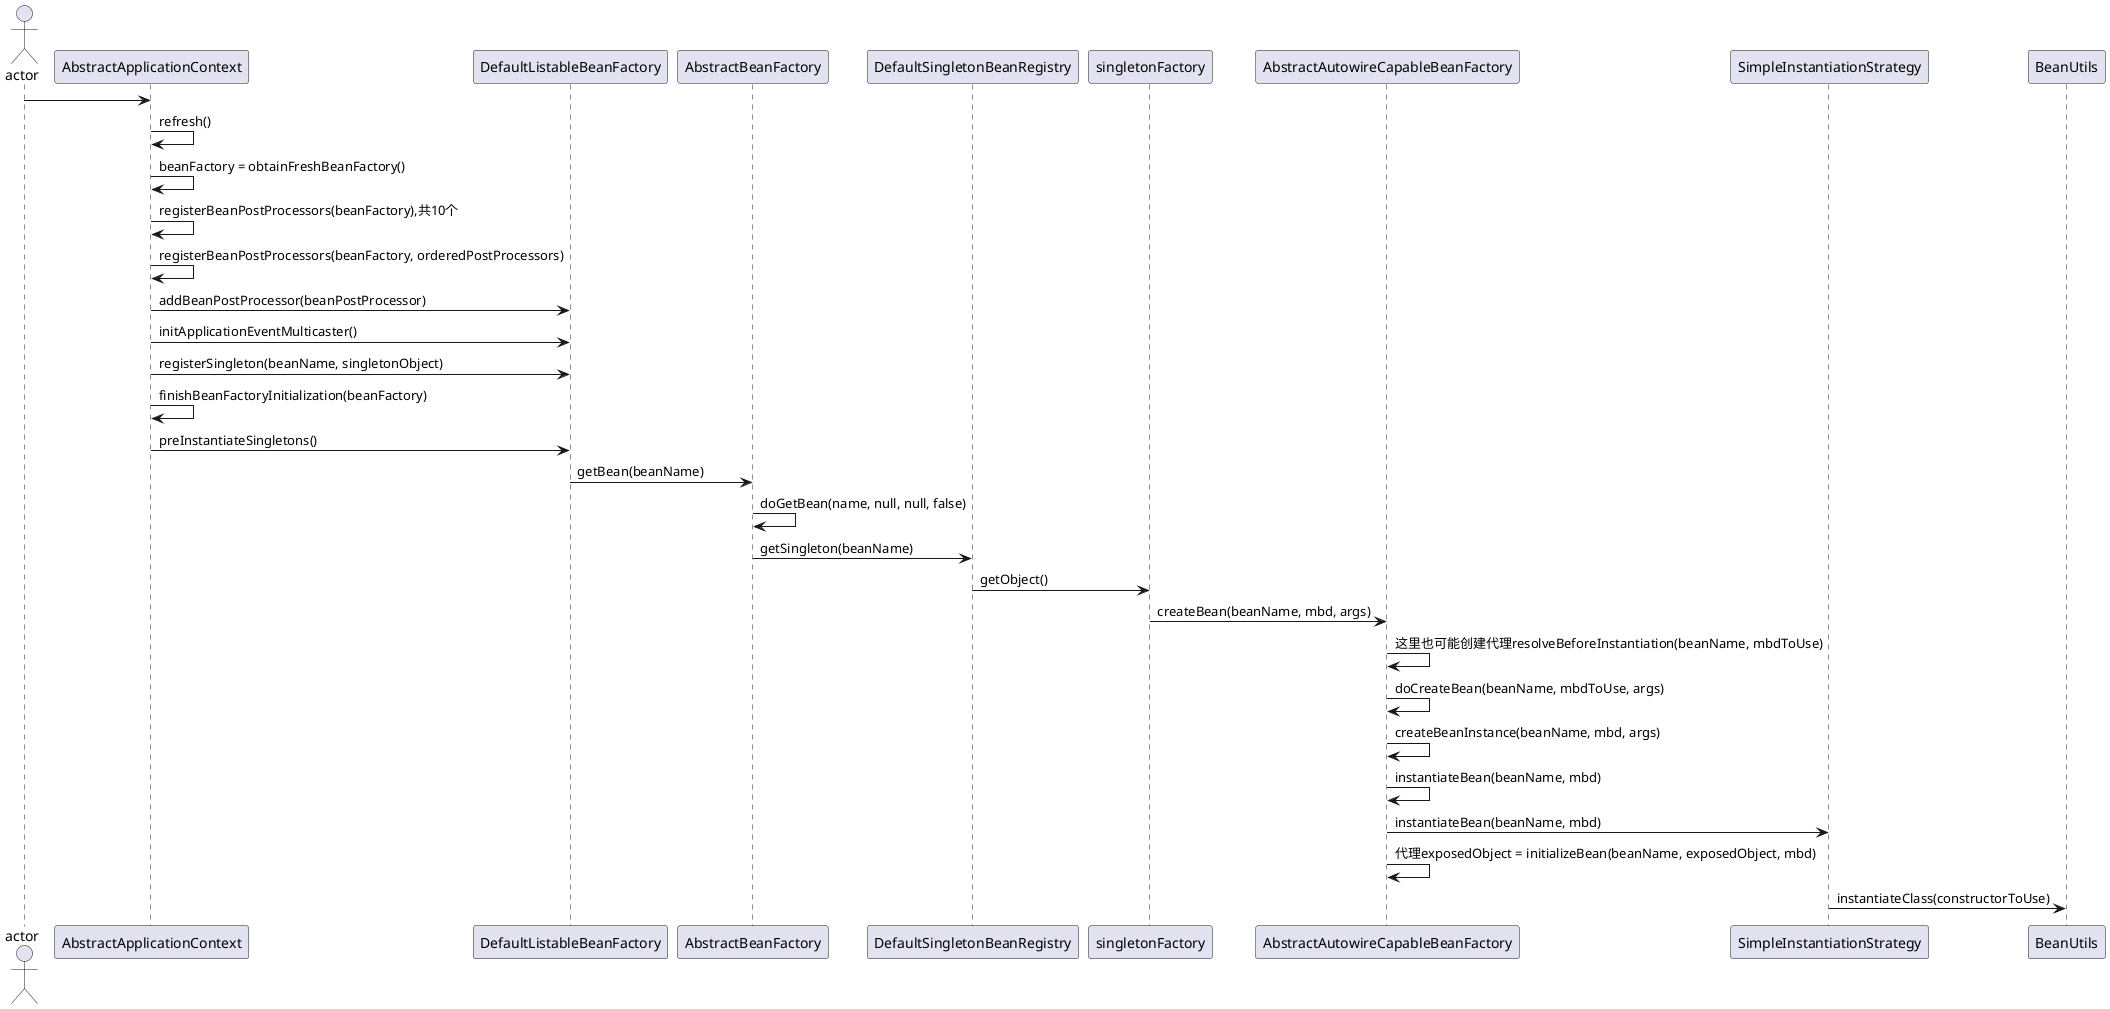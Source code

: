 @startuml
actor actor

actor -> AbstractApplicationContext
AbstractApplicationContext -> AbstractApplicationContext: refresh()
AbstractApplicationContext -> AbstractApplicationContext: beanFactory = obtainFreshBeanFactory()
AbstractApplicationContext -> AbstractApplicationContext: registerBeanPostProcessors(beanFactory),共10个
'重点关注这个internalAutoProxyCreator；10个分为3类，什么Ordered，PriorityOrdered，internal
'分类后排序，排序后注册，orderedPostProcessors包含internalAutoProxyCreator
AbstractApplicationContext -> AbstractApplicationContext: registerBeanPostProcessors(beanFactory, orderedPostProcessors)
'存储在DefaulListableBeanFactor的beanPostProcessors集合list中
AbstractApplicationContext -> DefaultListableBeanFactory: addBeanPostProcessor(beanPostProcessor)
AbstractApplicationContext -> DefaultListableBeanFactory: initApplicationEventMulticaster()
'这里加个applicationEventMultiCaster方便知道注册事件分发器流程
AbstractApplicationContext -> DefaultListableBeanFactory: registerSingleton(beanName, singletonObject)
'Instantiate all remaining (non-lazy-init) singletons
AbstractApplicationContext -> AbstractApplicationContext: finishBeanFactoryInitialization(beanFactory)
AbstractApplicationContext -> DefaultListableBeanFactory: preInstantiateSingletons()
DefaultListableBeanFactory -> AbstractBeanFactory: getBean(beanName)
AbstractBeanFactory -> AbstractBeanFactory: doGetBean(name, null, null, false)
AbstractBeanFactory -> DefaultSingletonBeanRegistry: getSingleton(beanName)
DefaultSingletonBeanRegistry -> singletonFactory: getObject()
singletonFactory -> AbstractAutowireCapableBeanFactory: createBean(beanName, mbd, args)
'这里进行代理对象的创建，但是对于我的controller事务控制器没起作用
AbstractAutowireCapableBeanFactory -> AbstractAutowireCapableBeanFactory: 这里也可能创建代理resolveBeforeInstantiation(beanName, mbdToUse)
AbstractAutowireCapableBeanFactory -> AbstractAutowireCapableBeanFactory: doCreateBean(beanName, mbdToUse, args)
AbstractAutowireCapableBeanFactory -> AbstractAutowireCapableBeanFactory: createBeanInstance(beanName, mbd, args)
AbstractAutowireCapableBeanFactory -> AbstractAutowireCapableBeanFactory: instantiateBean(beanName, mbd)
AbstractAutowireCapableBeanFactory -> SimpleInstantiationStrategy: instantiateBean(beanName, mbd)
'这里执行了代理创建
AbstractAutowireCapableBeanFactory -> AbstractAutowireCapableBeanFactory: 代理exposedObject = initializeBean(beanName, exposedObject, mbd)
SimpleInstantiationStrategy -> BeanUtils: instantiateClass(constructorToUse)

@enduml